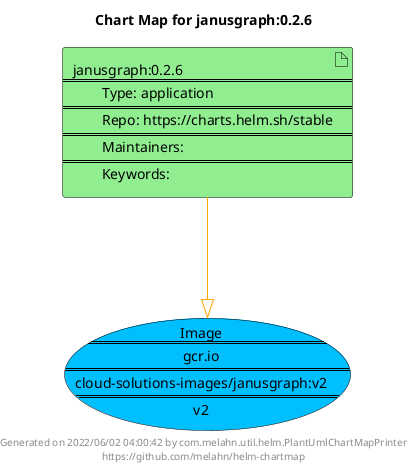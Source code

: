 @startuml
skinparam linetype ortho
skinparam backgroundColor white
skinparam usecaseBorderColor black
skinparam usecaseArrowColor LightSlateGray
skinparam artifactBorderColor black
skinparam artifactArrowColor LightSlateGray

title Chart Map for janusgraph:0.2.6

'There is one referenced Helm Chart
artifact "janusgraph:0.2.6\n====\n\tType: application\n====\n\tRepo: https://charts.helm.sh/stable\n====\n\tMaintainers: \n====\n\tKeywords: " as janusgraph_0_2_6 #LightGreen

'There is one referenced Docker Image
usecase "Image\n====\ngcr.io\n====\ncloud-solutions-images/janusgraph:v2\n====\nv2" as gcr_io_cloud_solutions_images_janusgraph_v2 #DeepSkyBlue

'Chart Dependencies
janusgraph_0_2_6--[#orange]-|>gcr_io_cloud_solutions_images_janusgraph_v2

center footer Generated on 2022/06/02 04:00:42 by com.melahn.util.helm.PlantUmlChartMapPrinter\nhttps://github.com/melahn/helm-chartmap
@enduml
